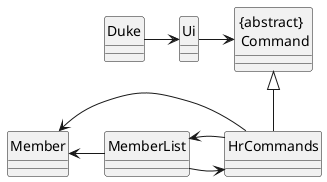 
@startuml
scale max 1024 width
hide circle

class "{abstract} \n Command" {
}



"{abstract} \n Command" <|-down- HrCommands

HrCommands -down> Member
MemberList -up> Member
MemberList -> HrCommands
HrCommands -> MemberList


Duke -> Ui
Ui -> "{abstract} \n Command"

@enduml